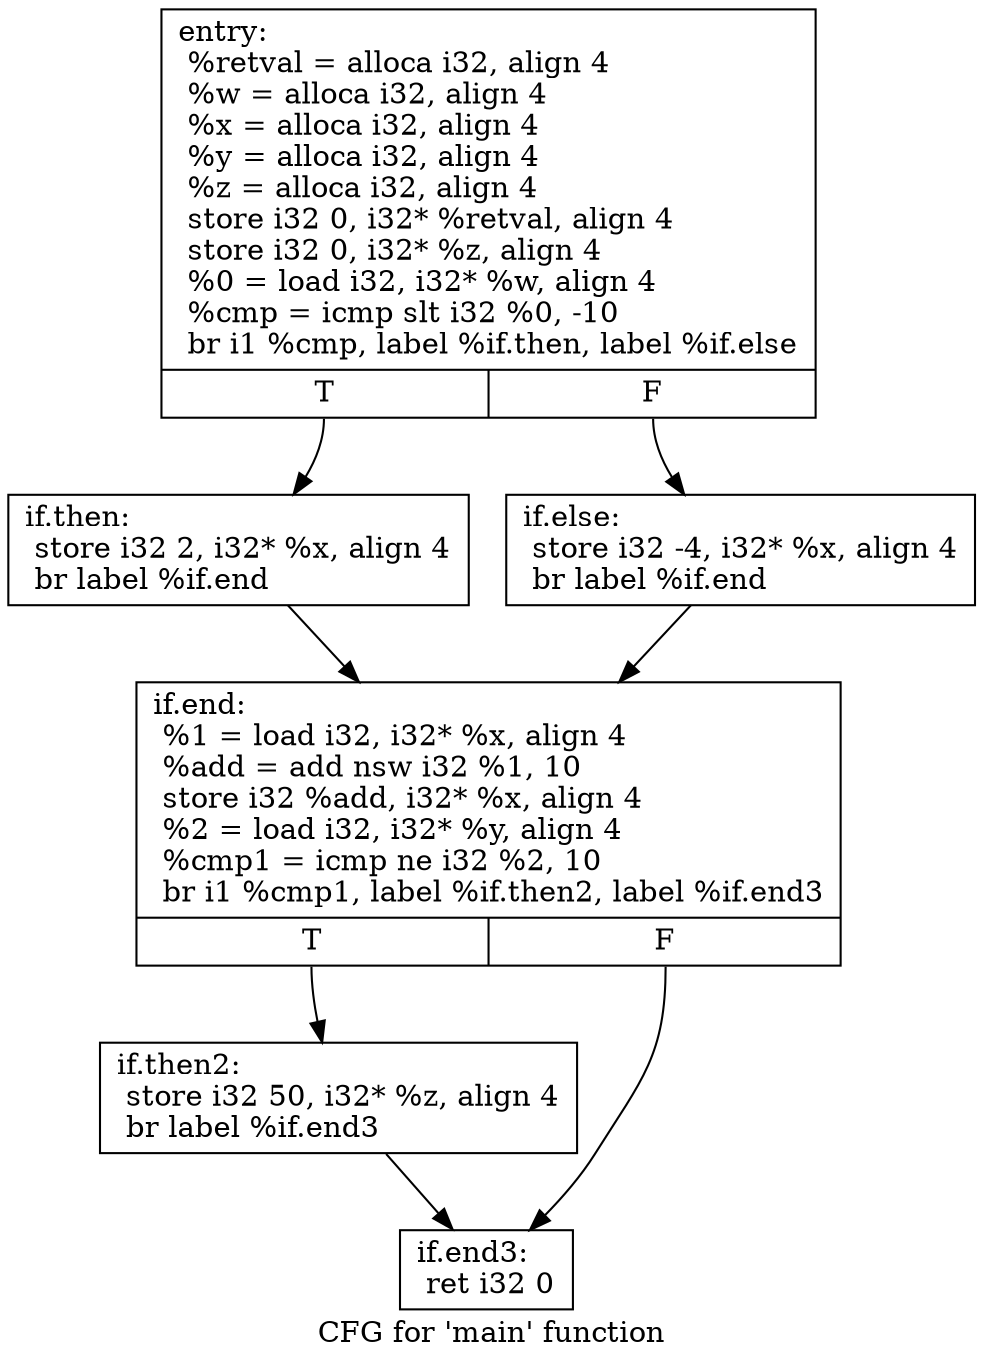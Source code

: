 digraph "CFG for 'main' function" {
	label="CFG for 'main' function";

	Node0x55e295fdfaf0 [shape=record,label="{entry:\l  %retval = alloca i32, align 4\l  %w = alloca i32, align 4\l  %x = alloca i32, align 4\l  %y = alloca i32, align 4\l  %z = alloca i32, align 4\l  store i32 0, i32* %retval, align 4\l  store i32 0, i32* %z, align 4\l  %0 = load i32, i32* %w, align 4\l  %cmp = icmp slt i32 %0, -10\l  br i1 %cmp, label %if.then, label %if.else\l|{<s0>T|<s1>F}}"];
	Node0x55e295fdfaf0:s0 -> Node0x55e295fe0750;
	Node0x55e295fdfaf0:s1 -> Node0x55e295fe0820;
	Node0x55e295fe0750 [shape=record,label="{if.then:                                          \l  store i32 2, i32* %x, align 4\l  br label %if.end\l}"];
	Node0x55e295fe0750 -> Node0x55e295fe09a0;
	Node0x55e295fe0820 [shape=record,label="{if.else:                                          \l  store i32 -4, i32* %x, align 4\l  br label %if.end\l}"];
	Node0x55e295fe0820 -> Node0x55e295fe09a0;
	Node0x55e295fe09a0 [shape=record,label="{if.end:                                           \l  %1 = load i32, i32* %x, align 4\l  %add = add nsw i32 %1, 10\l  store i32 %add, i32* %x, align 4\l  %2 = load i32, i32* %y, align 4\l  %cmp1 = icmp ne i32 %2, 10\l  br i1 %cmp1, label %if.then2, label %if.end3\l|{<s0>T|<s1>F}}"];
	Node0x55e295fe09a0:s0 -> Node0x55e295fe0d60;
	Node0x55e295fe09a0:s1 -> Node0x55e295fe0fe0;
	Node0x55e295fe0d60 [shape=record,label="{if.then2:                                         \l  store i32 50, i32* %z, align 4\l  br label %if.end3\l}"];
	Node0x55e295fe0d60 -> Node0x55e295fe0fe0;
	Node0x55e295fe0fe0 [shape=record,label="{if.end3:                                          \l  ret i32 0\l}"];
}

